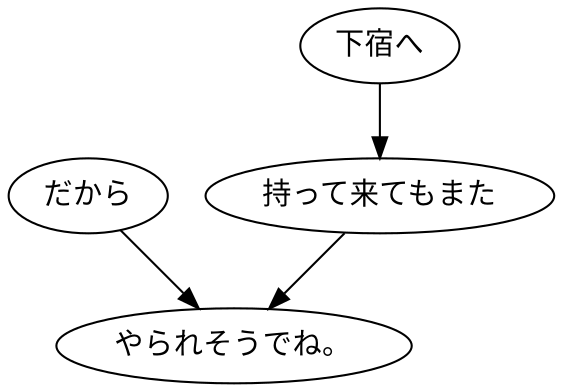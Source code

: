 digraph graph7713 {
	node0 [label="だから"];
	node1 [label="下宿へ"];
	node2 [label="持って来てもまた"];
	node3 [label="やられそうでね。"];
	node0 -> node3;
	node1 -> node2;
	node2 -> node3;
}
